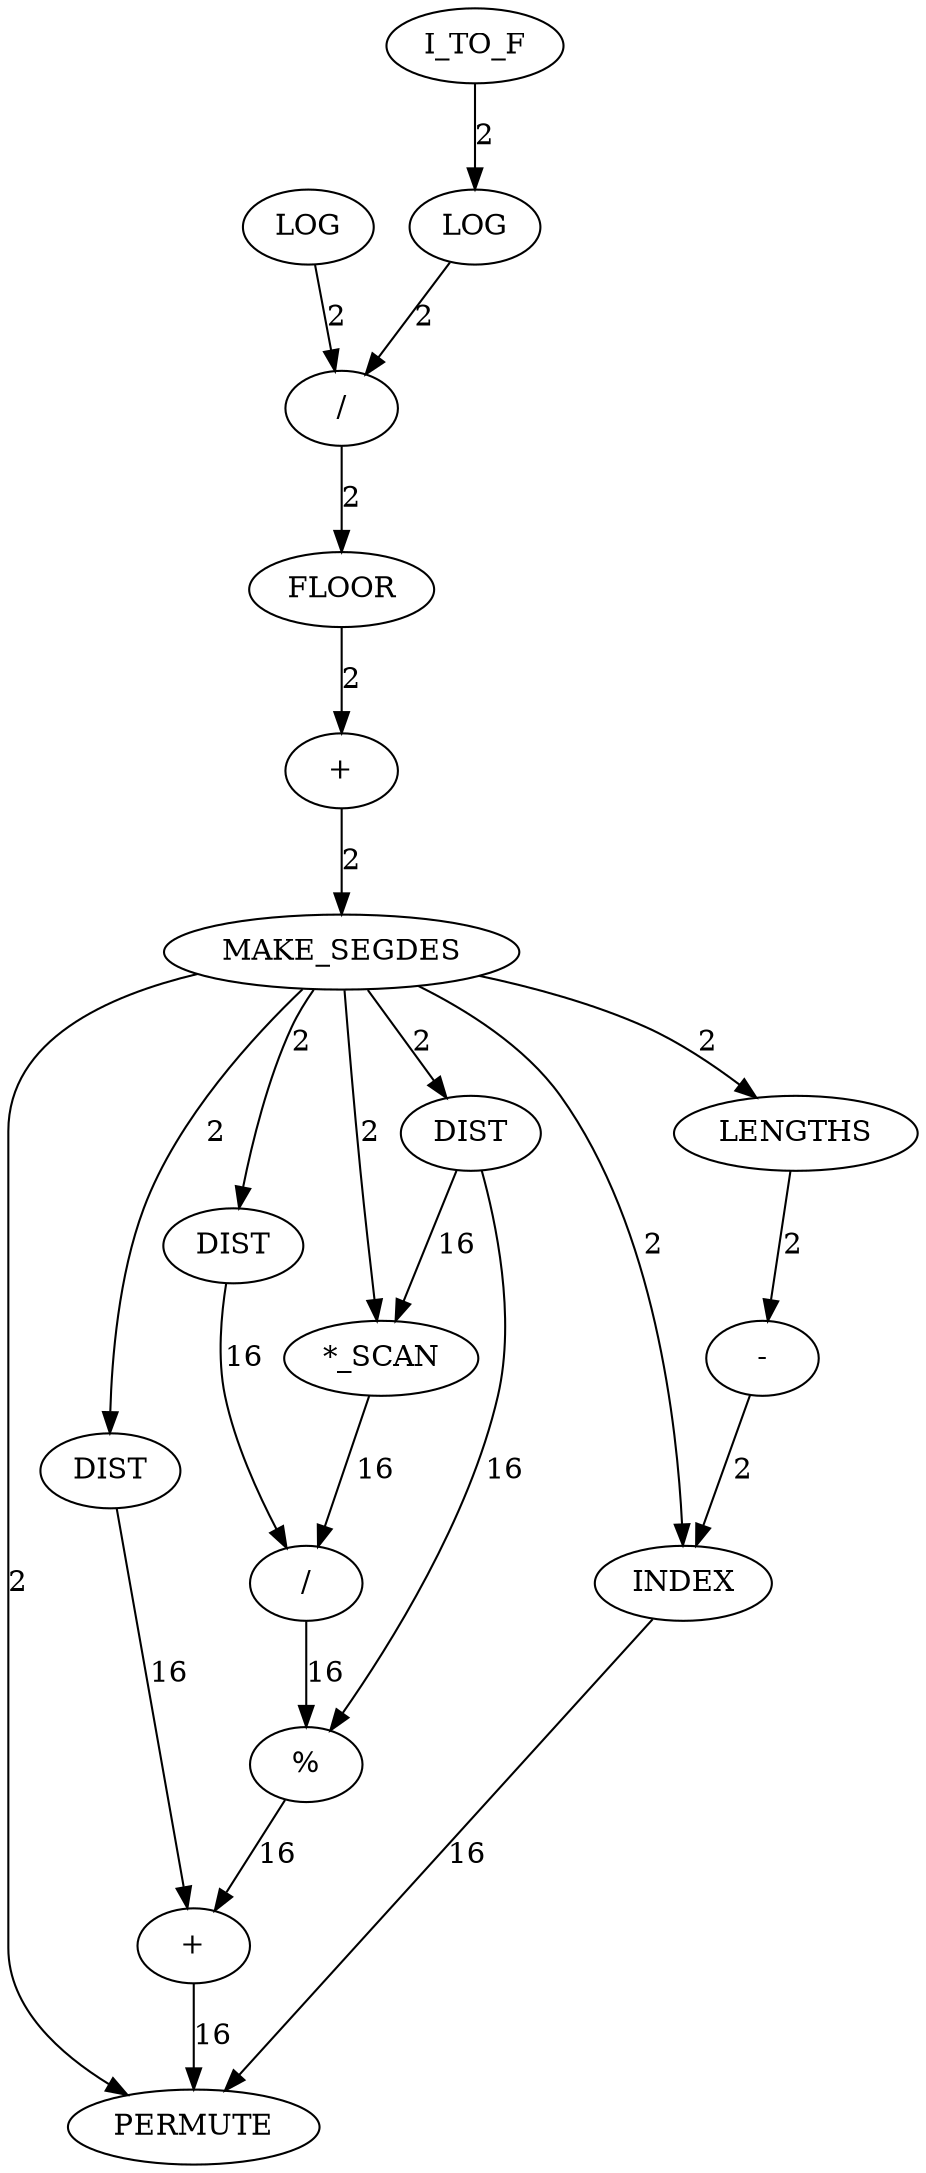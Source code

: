 digraph {
	maximal_independent_set_large_rl_INST_3486 [label="+" cost=559]
	maximal_independent_set_large_rl_INST_3502 [label=DIST cost=86]
	maximal_independent_set_large_rl_INST_3509 [label=DIST cost=44]
	maximal_independent_set_large_rl_INST_3517 [label="/" cost=817]
	maximal_independent_set_large_rl_INST_3555 [label=PERMUTE cost=3354]
	maximal_independent_set_large_rl_INST_3476 [label=I_TO_F cost=559]
	maximal_independent_set_large_rl_INST_3528 [label="%" cost=602]
	maximal_independent_set_large_rl_INST_3485 [label=FLOOR cost=560]
	maximal_independent_set_large_rl_INST_3481 [label=LOG cost=129]
	maximal_independent_set_large_rl_INST_3484 [label="/" cost=2709]
	maximal_independent_set_large_rl_INST_3537 [label=LENGTHS cost=129]
	maximal_independent_set_large_rl_INST_3479 [label=LOG cost=39302]
	maximal_independent_set_large_rl_INST_3531 [label="+" cost=215]
	maximal_independent_set_large_rl_INST_3547 [label=INDEX cost=3182]
	maximal_independent_set_large_rl_INST_3539 [label="-" cost=817]
	maximal_independent_set_large_rl_INST_3495 [label=DIST cost=602]
	maximal_independent_set_large_rl_INST_3489 [label=MAKE_SEGDES cost=129]
	maximal_independent_set_large_rl_INST_3497 [label="*_SCAN" cost=1075]
	maximal_independent_set_large_rl_INST_3486 -> maximal_independent_set_large_rl_INST_3489 [label=2 cost=2]
	maximal_independent_set_large_rl_INST_3502 -> maximal_independent_set_large_rl_INST_3517 [label=16 cost=16]
	maximal_independent_set_large_rl_INST_3509 -> maximal_independent_set_large_rl_INST_3531 [label=16 cost=16]
	maximal_independent_set_large_rl_INST_3517 -> maximal_independent_set_large_rl_INST_3528 [label=16 cost=16]
	maximal_independent_set_large_rl_INST_3476 -> maximal_independent_set_large_rl_INST_3479 [label=2 cost=2]
	maximal_independent_set_large_rl_INST_3528 -> maximal_independent_set_large_rl_INST_3531 [label=16 cost=16]
	maximal_independent_set_large_rl_INST_3485 -> maximal_independent_set_large_rl_INST_3486 [label=2 cost=2]
	maximal_independent_set_large_rl_INST_3481 -> maximal_independent_set_large_rl_INST_3484 [label=2 cost=2]
	maximal_independent_set_large_rl_INST_3484 -> maximal_independent_set_large_rl_INST_3485 [label=2 cost=2]
	maximal_independent_set_large_rl_INST_3537 -> maximal_independent_set_large_rl_INST_3539 [label=2 cost=2]
	maximal_independent_set_large_rl_INST_3479 -> maximal_independent_set_large_rl_INST_3484 [label=2 cost=2]
	maximal_independent_set_large_rl_INST_3531 -> maximal_independent_set_large_rl_INST_3555 [label=16 cost=16]
	maximal_independent_set_large_rl_INST_3547 -> maximal_independent_set_large_rl_INST_3555 [label=16 cost=16]
	maximal_independent_set_large_rl_INST_3539 -> maximal_independent_set_large_rl_INST_3547 [label=2 cost=2]
	maximal_independent_set_large_rl_INST_3495 -> maximal_independent_set_large_rl_INST_3497 [label=16 cost=16]
	maximal_independent_set_large_rl_INST_3495 -> maximal_independent_set_large_rl_INST_3528 [label=16 cost=16]
	maximal_independent_set_large_rl_INST_3489 -> maximal_independent_set_large_rl_INST_3495 [label=2 cost=2]
	maximal_independent_set_large_rl_INST_3489 -> maximal_independent_set_large_rl_INST_3497 [label=2 cost=2]
	maximal_independent_set_large_rl_INST_3489 -> maximal_independent_set_large_rl_INST_3502 [label=2 cost=2]
	maximal_independent_set_large_rl_INST_3489 -> maximal_independent_set_large_rl_INST_3509 [label=2 cost=2]
	maximal_independent_set_large_rl_INST_3489 -> maximal_independent_set_large_rl_INST_3537 [label=2 cost=2]
	maximal_independent_set_large_rl_INST_3489 -> maximal_independent_set_large_rl_INST_3547 [label=2 cost=2]
	maximal_independent_set_large_rl_INST_3489 -> maximal_independent_set_large_rl_INST_3555 [label=2 cost=2]
	maximal_independent_set_large_rl_INST_3497 -> maximal_independent_set_large_rl_INST_3517 [label=16 cost=16]
}

